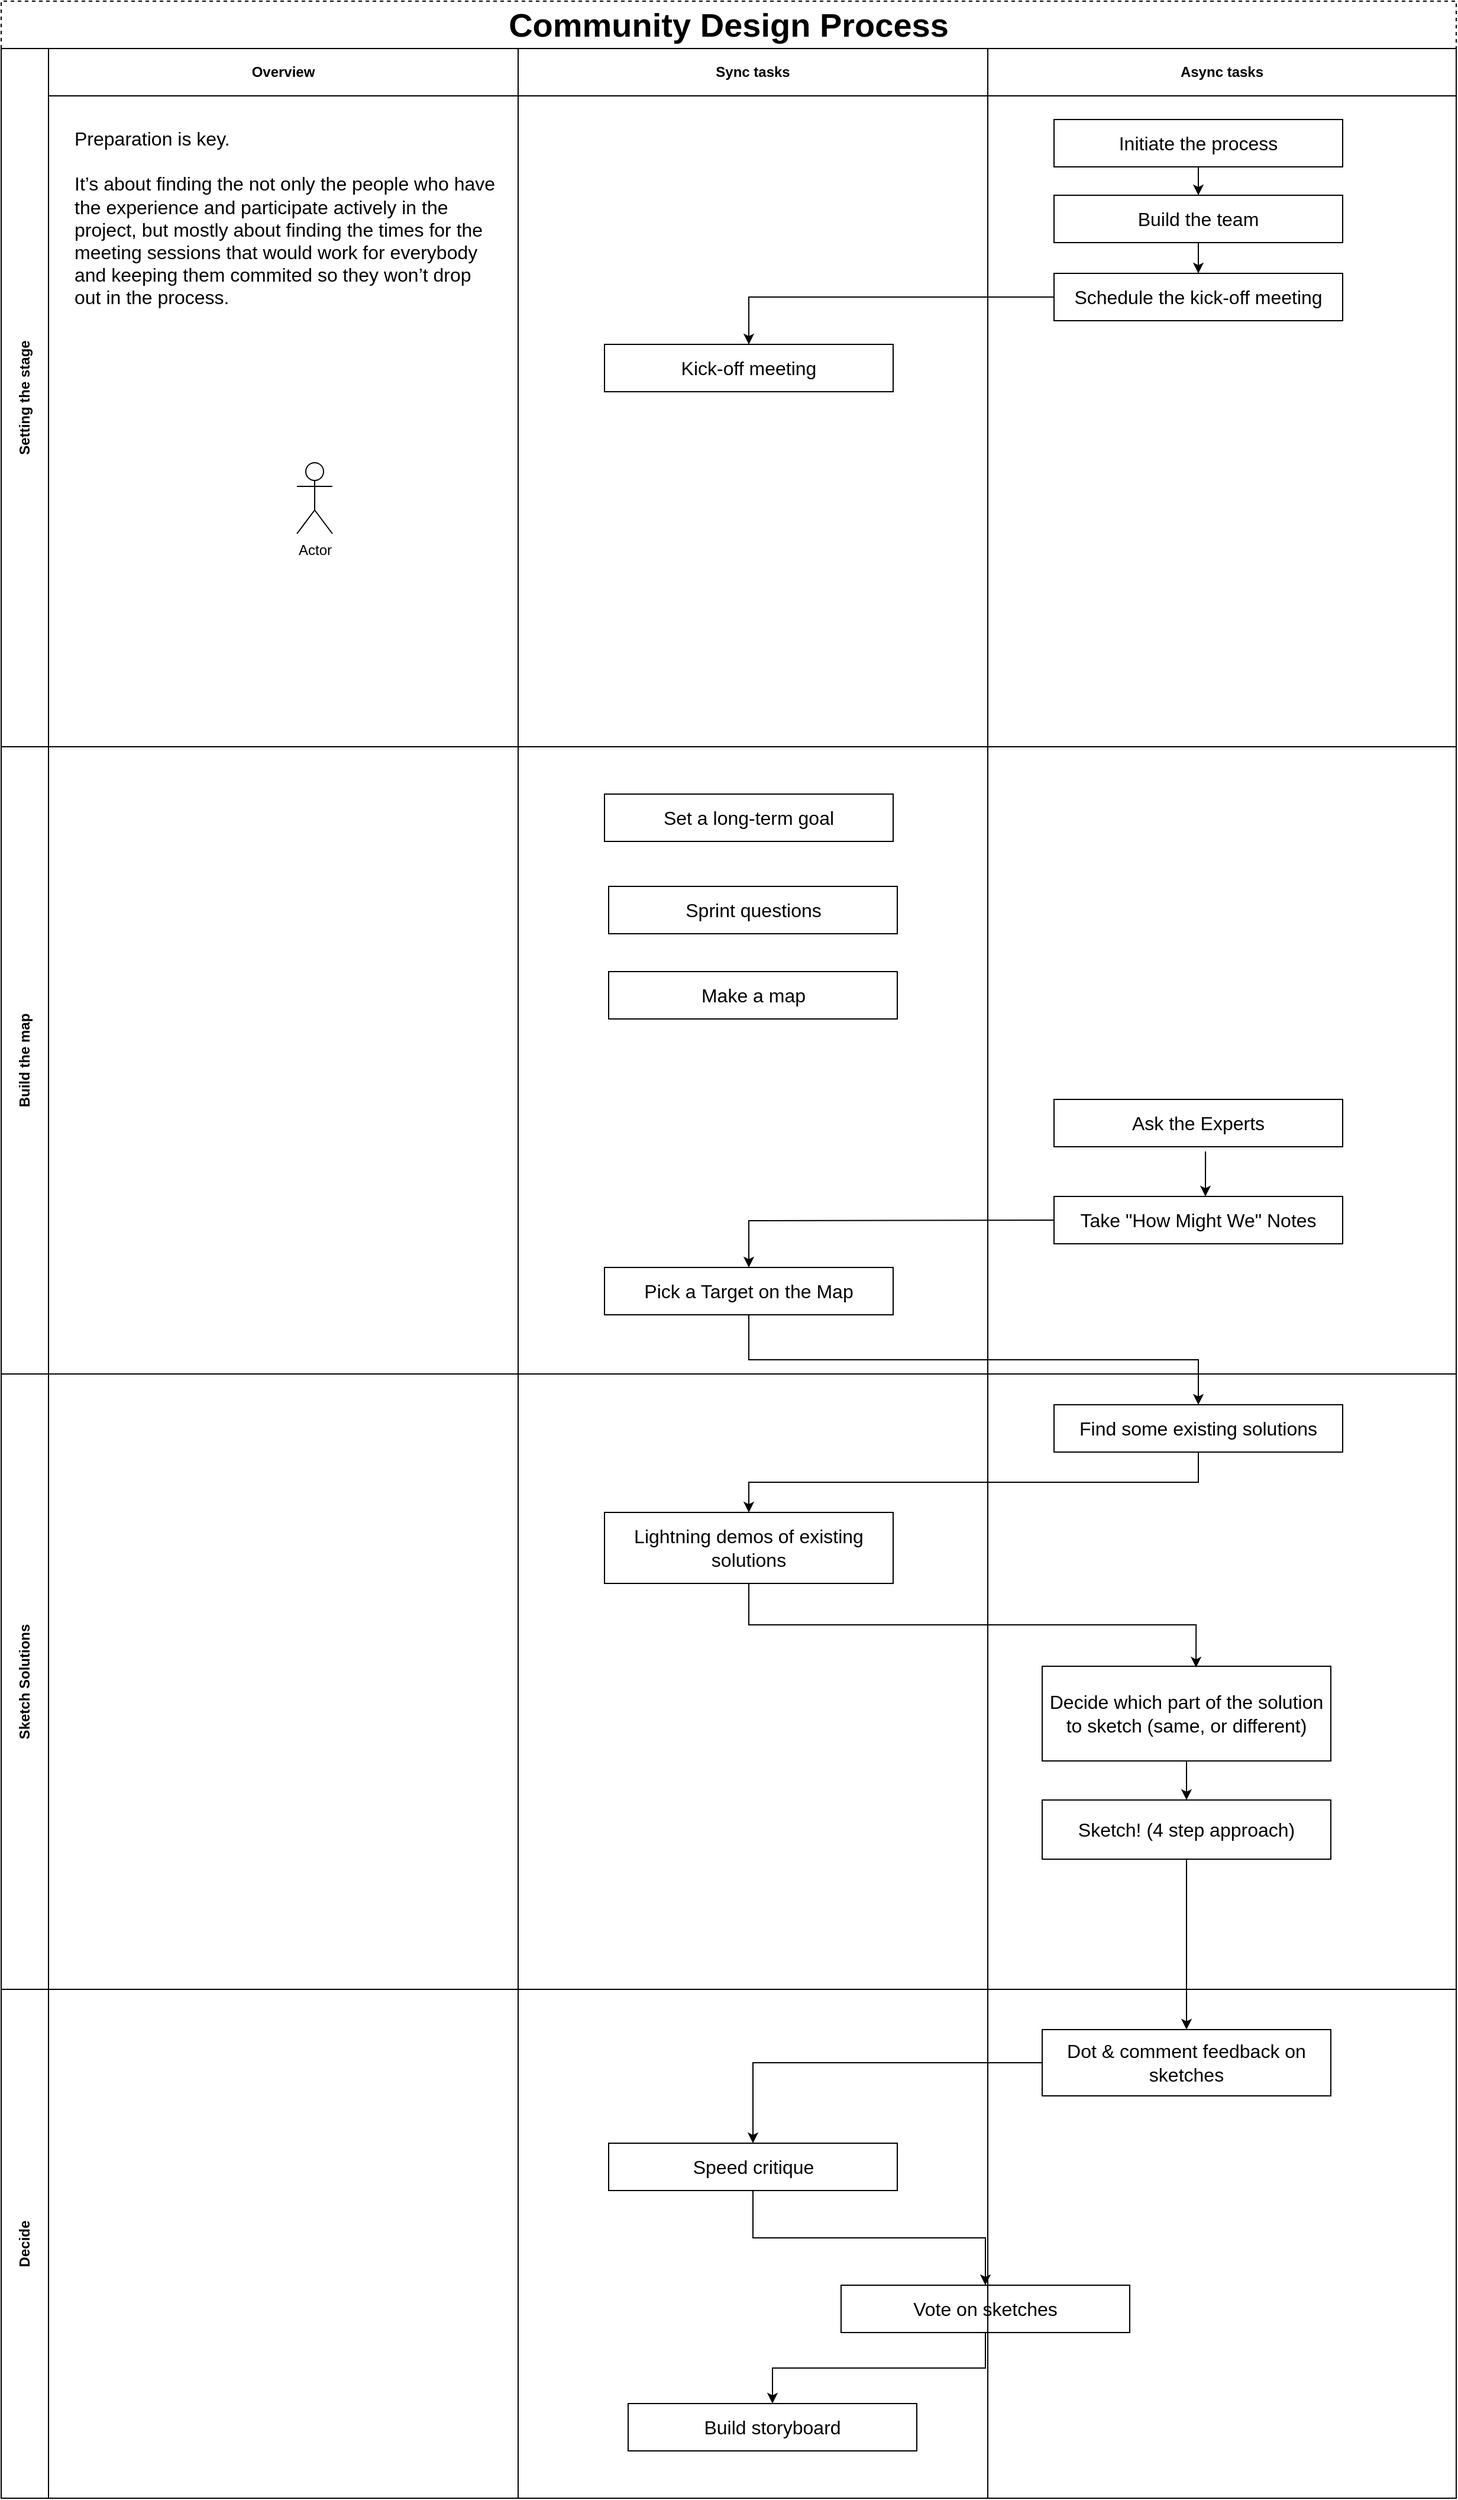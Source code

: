 <mxfile version="13.3.5" type="github">
  <diagram id="Dsz-gqt5UsPoLiR_0gt5" name="Page-1">
    <mxGraphModel dx="687" dy="784" grid="1" gridSize="10" guides="1" tooltips="1" connect="1" arrows="1" fold="1" page="1" pageScale="1" pageWidth="827" pageHeight="1169" math="0" shadow="0">
      <root>
        <mxCell id="0" />
        <mxCell id="1" parent="0" />
        <mxCell id="5pwWrits99L5pKd2EafA-10" value="Community Design Process" style="shape=table;childLayout=tableLayout;rowLines=0;columnLines=0;startSize=40;html=1;whiteSpace=wrap;collapsible=0;recursiveResize=0;expand=0;pointerEvents=0;fontStyle=1;align=center;dashed=1;fillColor=none;fontFamily=Helvetica;fontSize=28;" parent="1" vertex="1">
          <mxGeometry width="1230" height="2110" as="geometry" />
        </mxCell>
        <mxCell id="5pwWrits99L5pKd2EafA-11" value="&lt;div&gt;Setting the stage&lt;/div&gt;" style="swimlane;horizontal=0;points=[[0,0.5],[1,0.5]];portConstraint=eastwest;startSize=40;html=1;whiteSpace=wrap;collapsible=0;recursiveResize=0;expand=0;pointerEvents=0;fontStyle=1" parent="5pwWrits99L5pKd2EafA-10" vertex="1">
          <mxGeometry y="40" width="1230" height="590" as="geometry" />
        </mxCell>
        <mxCell id="5pwWrits99L5pKd2EafA-14" value="Overview" style="swimlane;connectable=0;startSize=40;html=1;whiteSpace=wrap;collapsible=0;recursiveResize=0;expand=0;pointerEvents=0;" parent="5pwWrits99L5pKd2EafA-11" vertex="1">
          <mxGeometry x="40" width="397" height="590" as="geometry" />
        </mxCell>
        <mxCell id="S00J_4SfSphCWk_1wMWL-23" value="Actor" style="shape=umlActor;verticalLabelPosition=bottom;labelBackgroundColor=#ffffff;verticalAlign=top;html=1;outlineConnect=0;" parent="5pwWrits99L5pKd2EafA-14" vertex="1">
          <mxGeometry x="210" y="350" width="30" height="60" as="geometry" />
        </mxCell>
        <mxCell id="5pwWrits99L5pKd2EafA-12" value="Sync tasks" style="swimlane;connectable=0;startSize=40;html=1;whiteSpace=wrap;collapsible=0;recursiveResize=0;expand=0;pointerEvents=0;" parent="5pwWrits99L5pKd2EafA-11" vertex="1">
          <mxGeometry x="437" width="397" height="590" as="geometry" />
        </mxCell>
        <mxCell id="5pwWrits99L5pKd2EafA-41" value="Kick-off meeting" style="rounded=0;whiteSpace=wrap;html=1;fillColor=none;fontFamily=Helvetica;fontSize=16;" parent="5pwWrits99L5pKd2EafA-12" vertex="1">
          <mxGeometry x="73" y="250" width="244" height="40" as="geometry" />
        </mxCell>
        <mxCell id="5pwWrits99L5pKd2EafA-13" value="Async tasks" style="swimlane;connectable=0;startSize=40;html=1;whiteSpace=wrap;collapsible=0;recursiveResize=0;expand=0;pointerEvents=0;" parent="5pwWrits99L5pKd2EafA-11" vertex="1">
          <mxGeometry x="834" width="396" height="590" as="geometry" />
        </mxCell>
        <mxCell id="5pwWrits99L5pKd2EafA-35" value="Initiate the process" style="rounded=0;whiteSpace=wrap;html=1;fillColor=none;fontFamily=Helvetica;fontSize=16;" parent="5pwWrits99L5pKd2EafA-13" vertex="1">
          <mxGeometry x="56" y="60" width="244" height="40" as="geometry" />
        </mxCell>
        <mxCell id="5pwWrits99L5pKd2EafA-36" value="Build the team" style="rounded=0;whiteSpace=wrap;html=1;fillColor=none;fontFamily=Helvetica;fontSize=16;" parent="5pwWrits99L5pKd2EafA-13" vertex="1">
          <mxGeometry x="56" y="124" width="244" height="40" as="geometry" />
        </mxCell>
        <mxCell id="5pwWrits99L5pKd2EafA-37" value="Schedule the kick-off meeting" style="rounded=0;whiteSpace=wrap;html=1;fillColor=none;fontFamily=Helvetica;fontSize=16;" parent="5pwWrits99L5pKd2EafA-13" vertex="1">
          <mxGeometry x="56" y="190" width="244" height="40" as="geometry" />
        </mxCell>
        <mxCell id="5pwWrits99L5pKd2EafA-38" value="" style="endArrow=classic;html=1;fontFamily=Helvetica;fontSize=16;exitX=0.5;exitY=1;exitDx=0;exitDy=0;entryX=0.5;entryY=0;entryDx=0;entryDy=0;" parent="5pwWrits99L5pKd2EafA-13" source="5pwWrits99L5pKd2EafA-35" target="5pwWrits99L5pKd2EafA-36" edge="1">
          <mxGeometry width="50" height="50" relative="1" as="geometry">
            <mxPoint x="-214" y="340" as="sourcePoint" />
            <mxPoint x="-164" y="290" as="targetPoint" />
          </mxGeometry>
        </mxCell>
        <mxCell id="5pwWrits99L5pKd2EafA-39" value="" style="endArrow=classic;html=1;fontFamily=Helvetica;fontSize=16;exitX=0.5;exitY=1;exitDx=0;exitDy=0;entryX=0.5;entryY=0;entryDx=0;entryDy=0;" parent="5pwWrits99L5pKd2EafA-13" source="5pwWrits99L5pKd2EafA-36" target="5pwWrits99L5pKd2EafA-37" edge="1">
          <mxGeometry width="50" height="50" relative="1" as="geometry">
            <mxPoint x="-214" y="340" as="sourcePoint" />
            <mxPoint x="-164" y="290" as="targetPoint" />
          </mxGeometry>
        </mxCell>
        <mxCell id="5pwWrits99L5pKd2EafA-42" style="edgeStyle=orthogonalEdgeStyle;rounded=0;orthogonalLoop=1;jettySize=auto;html=1;fontFamily=Helvetica;fontSize=16;" parent="5pwWrits99L5pKd2EafA-11" source="5pwWrits99L5pKd2EafA-37" target="5pwWrits99L5pKd2EafA-41" edge="1">
          <mxGeometry relative="1" as="geometry" />
        </mxCell>
        <mxCell id="5pwWrits99L5pKd2EafA-15" value="&lt;div&gt;Build the map&lt;/div&gt;" style="swimlane;horizontal=0;points=[[0,0.5],[1,0.5]];portConstraint=eastwest;startSize=40;html=1;whiteSpace=wrap;collapsible=0;recursiveResize=0;expand=0;pointerEvents=0;" parent="5pwWrits99L5pKd2EafA-10" vertex="1">
          <mxGeometry y="630" width="1230" height="530" as="geometry" />
        </mxCell>
        <mxCell id="5pwWrits99L5pKd2EafA-16" value="" style="swimlane;connectable=0;startSize=0;html=1;whiteSpace=wrap;collapsible=0;recursiveResize=0;expand=0;pointerEvents=0;" parent="5pwWrits99L5pKd2EafA-15" vertex="1">
          <mxGeometry x="40" width="397" height="530" as="geometry" />
        </mxCell>
        <mxCell id="5pwWrits99L5pKd2EafA-17" value="" style="swimlane;connectable=0;startSize=0;html=1;whiteSpace=wrap;collapsible=0;recursiveResize=0;expand=0;pointerEvents=0;" parent="5pwWrits99L5pKd2EafA-15" vertex="1">
          <mxGeometry x="437" width="397" height="530" as="geometry" />
        </mxCell>
        <mxCell id="S00J_4SfSphCWk_1wMWL-1" value="Set a long-term goal" style="rounded=0;whiteSpace=wrap;html=1;fillColor=none;fontFamily=Helvetica;fontSize=16;" parent="5pwWrits99L5pKd2EafA-17" vertex="1">
          <mxGeometry x="73" y="40" width="244" height="40" as="geometry" />
        </mxCell>
        <mxCell id="S00J_4SfSphCWk_1wMWL-10" value="&lt;div&gt;Sprint questions&lt;/div&gt;" style="rounded=0;whiteSpace=wrap;html=1;fillColor=none;fontFamily=Helvetica;fontSize=16;" parent="5pwWrits99L5pKd2EafA-17" vertex="1">
          <mxGeometry x="76.5" y="118" width="244" height="40" as="geometry" />
        </mxCell>
        <mxCell id="S00J_4SfSphCWk_1wMWL-12" value="Make a map" style="rounded=0;whiteSpace=wrap;html=1;fillColor=none;fontFamily=Helvetica;fontSize=16;" parent="5pwWrits99L5pKd2EafA-17" vertex="1">
          <mxGeometry x="76.5" y="190" width="244" height="40" as="geometry" />
        </mxCell>
        <mxCell id="S00J_4SfSphCWk_1wMWL-8" value="&lt;div&gt;Pick a Target on the Map&lt;/div&gt;" style="rounded=0;whiteSpace=wrap;html=1;fillColor=none;fontFamily=Helvetica;fontSize=16;" parent="5pwWrits99L5pKd2EafA-17" vertex="1">
          <mxGeometry x="73" y="440" width="244" height="40" as="geometry" />
        </mxCell>
        <mxCell id="S00J_4SfSphCWk_1wMWL-9" style="edgeStyle=orthogonalEdgeStyle;rounded=0;orthogonalLoop=1;jettySize=auto;html=1;fontFamily=Helvetica;fontSize=16;" parent="5pwWrits99L5pKd2EafA-17" target="S00J_4SfSphCWk_1wMWL-8" edge="1">
          <mxGeometry relative="1" as="geometry">
            <mxPoint x="453" y="400" as="sourcePoint" />
          </mxGeometry>
        </mxCell>
        <mxCell id="5pwWrits99L5pKd2EafA-18" value="" style="swimlane;connectable=0;startSize=0;html=1;whiteSpace=wrap;collapsible=0;recursiveResize=0;expand=0;pointerEvents=0;" parent="5pwWrits99L5pKd2EafA-15" vertex="1">
          <mxGeometry x="834" width="396" height="530" as="geometry" />
        </mxCell>
        <mxCell id="S00J_4SfSphCWk_1wMWL-2" value="Ask the Experts" style="rounded=0;whiteSpace=wrap;html=1;fillColor=none;fontFamily=Helvetica;fontSize=16;" parent="5pwWrits99L5pKd2EafA-18" vertex="1">
          <mxGeometry x="56" y="298" width="244" height="40" as="geometry" />
        </mxCell>
        <mxCell id="S00J_4SfSphCWk_1wMWL-7" value="" style="endArrow=classic;html=1;exitX=0.537;exitY=1.1;exitDx=0;exitDy=0;exitPerimeter=0;" parent="5pwWrits99L5pKd2EafA-18" edge="1">
          <mxGeometry width="50" height="50" relative="1" as="geometry">
            <mxPoint x="184.028" y="342" as="sourcePoint" />
            <mxPoint x="184" y="380" as="targetPoint" />
          </mxGeometry>
        </mxCell>
        <mxCell id="S00J_4SfSphCWk_1wMWL-3" value="Take &quot;How Might We&quot; Notes" style="rounded=0;whiteSpace=wrap;html=1;fillColor=none;fontFamily=Helvetica;fontSize=16;" parent="5pwWrits99L5pKd2EafA-18" vertex="1">
          <mxGeometry x="56" y="380" width="244" height="40" as="geometry" />
        </mxCell>
        <mxCell id="5pwWrits99L5pKd2EafA-23" value="&lt;div&gt;Sketch Solutions&lt;/div&gt;" style="swimlane;horizontal=0;points=[[0,0.5],[1,0.5]];portConstraint=eastwest;startSize=40;html=1;whiteSpace=wrap;collapsible=0;recursiveResize=0;expand=0;pointerEvents=0;" parent="5pwWrits99L5pKd2EafA-10" vertex="1">
          <mxGeometry y="1160" width="1230" height="520" as="geometry" />
        </mxCell>
        <mxCell id="5pwWrits99L5pKd2EafA-24" value="" style="swimlane;connectable=0;startSize=0;html=1;whiteSpace=wrap;collapsible=0;recursiveResize=0;expand=0;pointerEvents=0;" parent="5pwWrits99L5pKd2EafA-23" vertex="1">
          <mxGeometry x="40" width="397" height="520" as="geometry" />
        </mxCell>
        <mxCell id="5pwWrits99L5pKd2EafA-25" value="" style="swimlane;connectable=0;startSize=0;html=1;whiteSpace=wrap;collapsible=0;recursiveResize=0;expand=0;pointerEvents=0;" parent="5pwWrits99L5pKd2EafA-23" vertex="1">
          <mxGeometry x="437" width="397" height="520" as="geometry" />
        </mxCell>
        <mxCell id="uH_fdu7wHnfuqTEzQYl--19" value="&lt;div&gt;Lightning demos of existing solutions&lt;/div&gt;" style="rounded=0;whiteSpace=wrap;html=1;fillColor=none;fontFamily=Helvetica;fontSize=16;" vertex="1" parent="5pwWrits99L5pKd2EafA-25">
          <mxGeometry x="73" y="117" width="244" height="60" as="geometry" />
        </mxCell>
        <mxCell id="5pwWrits99L5pKd2EafA-26" value="" style="swimlane;connectable=0;startSize=0;html=1;whiteSpace=wrap;collapsible=0;recursiveResize=0;expand=0;pointerEvents=0;" parent="5pwWrits99L5pKd2EafA-23" vertex="1">
          <mxGeometry x="834" width="396" height="520" as="geometry" />
        </mxCell>
        <mxCell id="uH_fdu7wHnfuqTEzQYl--17" value="&lt;div&gt;Find some existing solutions&lt;/div&gt;" style="rounded=0;whiteSpace=wrap;html=1;fillColor=none;fontFamily=Helvetica;fontSize=16;" vertex="1" parent="5pwWrits99L5pKd2EafA-26">
          <mxGeometry x="56" y="26" width="244" height="40" as="geometry" />
        </mxCell>
        <mxCell id="uH_fdu7wHnfuqTEzQYl--25" style="edgeStyle=orthogonalEdgeStyle;rounded=0;orthogonalLoop=1;jettySize=auto;html=1;entryX=0.5;entryY=0;entryDx=0;entryDy=0;" edge="1" parent="5pwWrits99L5pKd2EafA-26" source="uH_fdu7wHnfuqTEzQYl--22" target="uH_fdu7wHnfuqTEzQYl--24">
          <mxGeometry relative="1" as="geometry" />
        </mxCell>
        <mxCell id="uH_fdu7wHnfuqTEzQYl--22" value="&lt;div&gt;Decide which part of the solution to sketch (same, or different)&lt;br&gt;&lt;/div&gt;" style="rounded=0;whiteSpace=wrap;html=1;fillColor=none;fontFamily=Helvetica;fontSize=16;" vertex="1" parent="5pwWrits99L5pKd2EafA-26">
          <mxGeometry x="46" y="247" width="244" height="80" as="geometry" />
        </mxCell>
        <mxCell id="uH_fdu7wHnfuqTEzQYl--24" value="&lt;div&gt;Sketch! (4 step approach)&lt;br&gt;&lt;/div&gt;" style="rounded=0;whiteSpace=wrap;html=1;fillColor=none;fontFamily=Helvetica;fontSize=16;" vertex="1" parent="5pwWrits99L5pKd2EafA-26">
          <mxGeometry x="46" y="360" width="244" height="50" as="geometry" />
        </mxCell>
        <mxCell id="uH_fdu7wHnfuqTEzQYl--20" style="edgeStyle=orthogonalEdgeStyle;rounded=0;orthogonalLoop=1;jettySize=auto;html=1;exitX=0.5;exitY=1;exitDx=0;exitDy=0;" edge="1" parent="5pwWrits99L5pKd2EafA-23" source="uH_fdu7wHnfuqTEzQYl--17" target="uH_fdu7wHnfuqTEzQYl--19">
          <mxGeometry relative="1" as="geometry" />
        </mxCell>
        <mxCell id="uH_fdu7wHnfuqTEzQYl--23" style="edgeStyle=orthogonalEdgeStyle;rounded=0;orthogonalLoop=1;jettySize=auto;html=1;exitX=0.5;exitY=1;exitDx=0;exitDy=0;entryX=0.533;entryY=0.013;entryDx=0;entryDy=0;entryPerimeter=0;" edge="1" parent="5pwWrits99L5pKd2EafA-23" source="uH_fdu7wHnfuqTEzQYl--19" target="uH_fdu7wHnfuqTEzQYl--22">
          <mxGeometry relative="1" as="geometry" />
        </mxCell>
        <mxCell id="uH_fdu7wHnfuqTEzQYl--1" value="&lt;div&gt;Decide&lt;/div&gt;" style="swimlane;horizontal=0;points=[[0,0.5],[1,0.5]];portConstraint=eastwest;startSize=40;html=1;whiteSpace=wrap;collapsible=0;recursiveResize=0;expand=0;pointerEvents=0;" vertex="1" parent="5pwWrits99L5pKd2EafA-10">
          <mxGeometry y="1680" width="1230" height="430" as="geometry" />
        </mxCell>
        <mxCell id="uH_fdu7wHnfuqTEzQYl--2" value="" style="swimlane;connectable=0;startSize=0;html=1;whiteSpace=wrap;collapsible=0;recursiveResize=0;expand=0;pointerEvents=0;" vertex="1" parent="uH_fdu7wHnfuqTEzQYl--1">
          <mxGeometry x="40" width="397" height="430" as="geometry" />
        </mxCell>
        <mxCell id="uH_fdu7wHnfuqTEzQYl--3" value="" style="swimlane;connectable=0;startSize=0;html=1;whiteSpace=wrap;collapsible=0;recursiveResize=0;expand=0;pointerEvents=0;" vertex="1" parent="uH_fdu7wHnfuqTEzQYl--1">
          <mxGeometry x="437" width="397" height="430" as="geometry" />
        </mxCell>
        <mxCell id="uH_fdu7wHnfuqTEzQYl--69" value="Speed critique" style="rounded=0;whiteSpace=wrap;html=1;fillColor=none;fontFamily=Helvetica;fontSize=16;" vertex="1" parent="uH_fdu7wHnfuqTEzQYl--3">
          <mxGeometry x="76.5" y="130" width="244" height="40" as="geometry" />
        </mxCell>
        <mxCell id="uH_fdu7wHnfuqTEzQYl--76" value="Build storyboard" style="rounded=0;whiteSpace=wrap;html=1;fillColor=none;fontFamily=Helvetica;fontSize=16;" vertex="1" parent="uH_fdu7wHnfuqTEzQYl--3">
          <mxGeometry x="93" y="350" width="244" height="40" as="geometry" />
        </mxCell>
        <mxCell id="uH_fdu7wHnfuqTEzQYl--4" value="" style="swimlane;connectable=0;startSize=0;html=1;whiteSpace=wrap;collapsible=0;recursiveResize=0;expand=0;pointerEvents=0;" vertex="1" parent="uH_fdu7wHnfuqTEzQYl--1">
          <mxGeometry x="834" width="396" height="430" as="geometry" />
        </mxCell>
        <mxCell id="uH_fdu7wHnfuqTEzQYl--26" value="Dot &amp;amp; comment feedback on sketches" style="rounded=0;whiteSpace=wrap;html=1;fillColor=none;fontFamily=Helvetica;fontSize=16;" vertex="1" parent="uH_fdu7wHnfuqTEzQYl--4">
          <mxGeometry x="46" y="34" width="244" height="56" as="geometry" />
        </mxCell>
        <mxCell id="uH_fdu7wHnfuqTEzQYl--74" value="Vote on sketches" style="rounded=0;whiteSpace=wrap;html=1;fillColor=none;fontFamily=Helvetica;fontSize=16;" vertex="1" parent="uH_fdu7wHnfuqTEzQYl--4">
          <mxGeometry x="-124" y="250" width="244" height="40" as="geometry" />
        </mxCell>
        <mxCell id="uH_fdu7wHnfuqTEzQYl--72" style="edgeStyle=orthogonalEdgeStyle;rounded=0;orthogonalLoop=1;jettySize=auto;html=1;entryX=0.5;entryY=0;entryDx=0;entryDy=0;" edge="1" parent="uH_fdu7wHnfuqTEzQYl--1" source="uH_fdu7wHnfuqTEzQYl--26" target="uH_fdu7wHnfuqTEzQYl--69">
          <mxGeometry relative="1" as="geometry" />
        </mxCell>
        <mxCell id="uH_fdu7wHnfuqTEzQYl--75" style="edgeStyle=orthogonalEdgeStyle;rounded=0;orthogonalLoop=1;jettySize=auto;html=1;entryX=0.5;entryY=0;entryDx=0;entryDy=0;" edge="1" parent="uH_fdu7wHnfuqTEzQYl--1" source="uH_fdu7wHnfuqTEzQYl--69" target="uH_fdu7wHnfuqTEzQYl--74">
          <mxGeometry relative="1" as="geometry" />
        </mxCell>
        <mxCell id="uH_fdu7wHnfuqTEzQYl--77" style="edgeStyle=orthogonalEdgeStyle;rounded=0;orthogonalLoop=1;jettySize=auto;html=1;" edge="1" parent="uH_fdu7wHnfuqTEzQYl--1" source="uH_fdu7wHnfuqTEzQYl--74" target="uH_fdu7wHnfuqTEzQYl--76">
          <mxGeometry relative="1" as="geometry" />
        </mxCell>
        <mxCell id="uH_fdu7wHnfuqTEzQYl--21" style="edgeStyle=orthogonalEdgeStyle;rounded=0;orthogonalLoop=1;jettySize=auto;html=1;exitX=0.5;exitY=1;exitDx=0;exitDy=0;entryX=0.5;entryY=0;entryDx=0;entryDy=0;" edge="1" parent="5pwWrits99L5pKd2EafA-10" source="S00J_4SfSphCWk_1wMWL-8" target="uH_fdu7wHnfuqTEzQYl--17">
          <mxGeometry relative="1" as="geometry" />
        </mxCell>
        <mxCell id="uH_fdu7wHnfuqTEzQYl--73" style="edgeStyle=orthogonalEdgeStyle;rounded=0;orthogonalLoop=1;jettySize=auto;html=1;entryX=0.5;entryY=0;entryDx=0;entryDy=0;" edge="1" parent="5pwWrits99L5pKd2EafA-10" source="uH_fdu7wHnfuqTEzQYl--24" target="uH_fdu7wHnfuqTEzQYl--26">
          <mxGeometry relative="1" as="geometry" />
        </mxCell>
        <mxCell id="5pwWrits99L5pKd2EafA-43" value="&lt;div&gt;Preparation is key.&lt;/div&gt;&lt;div&gt;&lt;br&gt;&lt;/div&gt;&lt;div&gt;It’s about finding the not only the people who have the experience and participate actively in the project, but mostly about finding the times for the meeting sessions that would work for everybody and keeping them commited so they won’t drop out in the process.&lt;/div&gt;" style="text;html=1;strokeColor=none;fillColor=none;align=left;verticalAlign=top;whiteSpace=wrap;rounded=0;fontFamily=Helvetica;fontSize=16;horizontal=1;" parent="1" vertex="1">
          <mxGeometry x="60" y="100" width="360" height="180" as="geometry" />
        </mxCell>
      </root>
    </mxGraphModel>
  </diagram>
</mxfile>
